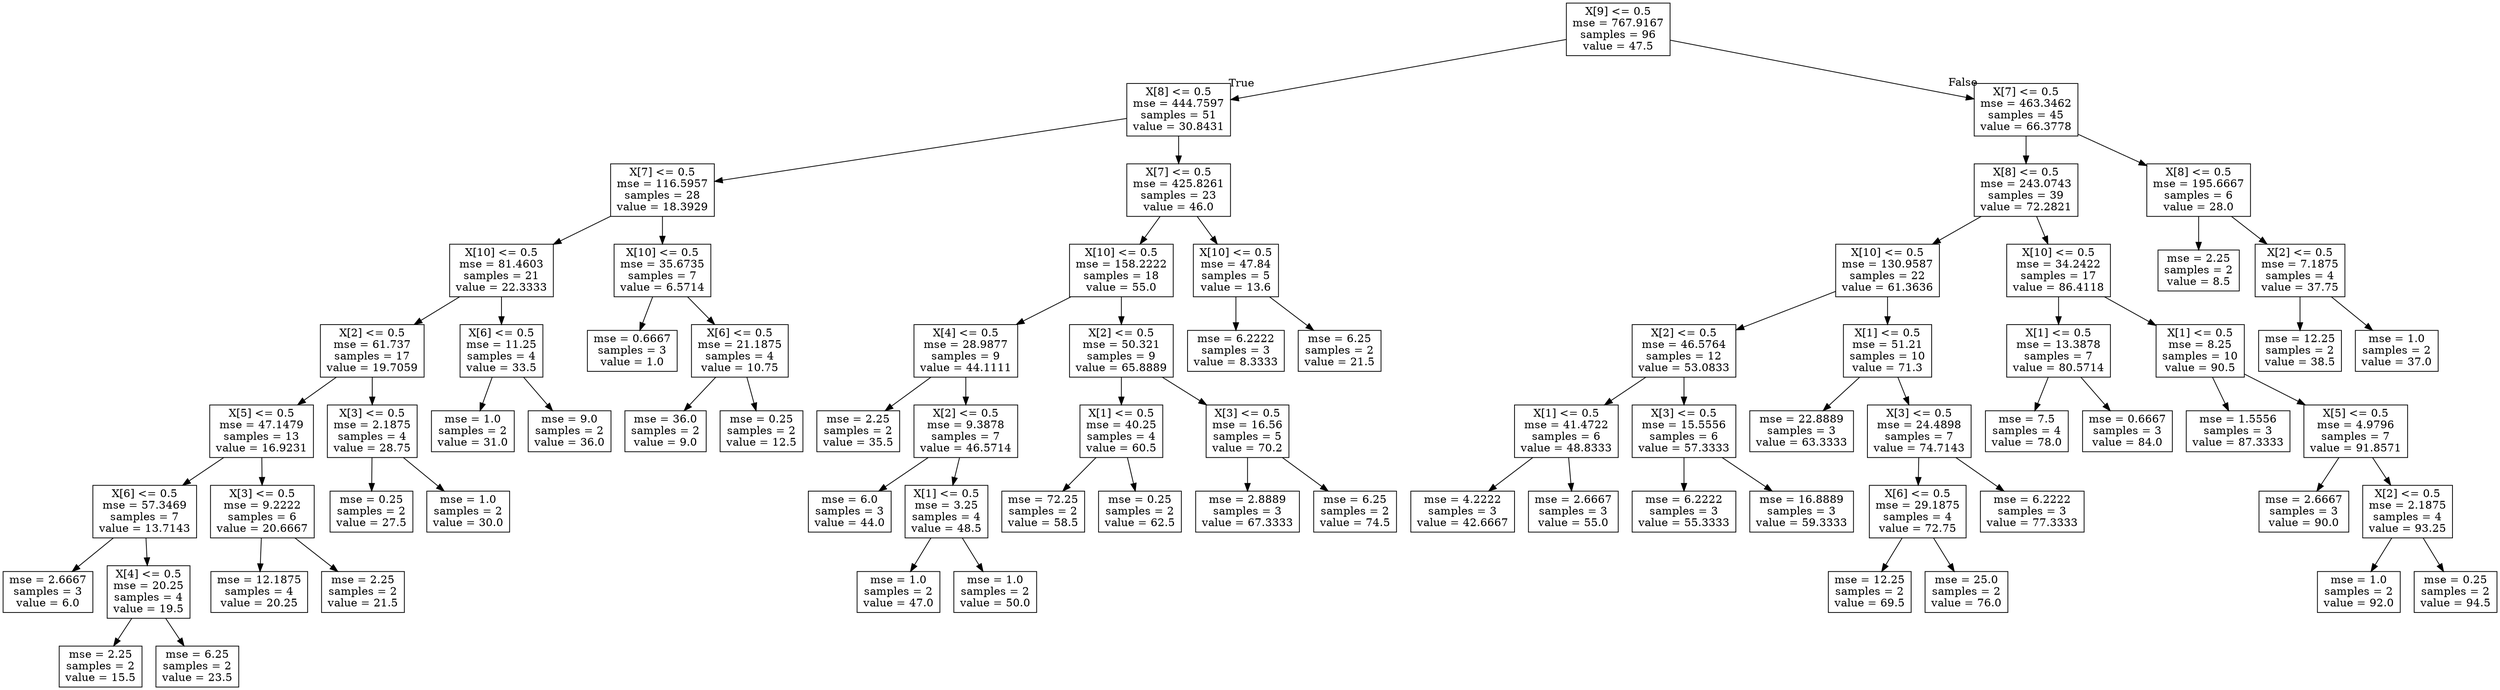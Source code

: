 digraph Tree {
node [shape=box] ;
0 [label="X[9] <= 0.5\nmse = 767.9167\nsamples = 96\nvalue = 47.5"] ;
1 [label="X[8] <= 0.5\nmse = 444.7597\nsamples = 51\nvalue = 30.8431"] ;
0 -> 1 [labeldistance=2.5, labelangle=45, headlabel="True"] ;
2 [label="X[7] <= 0.5\nmse = 116.5957\nsamples = 28\nvalue = 18.3929"] ;
1 -> 2 ;
3 [label="X[10] <= 0.5\nmse = 81.4603\nsamples = 21\nvalue = 22.3333"] ;
2 -> 3 ;
4 [label="X[2] <= 0.5\nmse = 61.737\nsamples = 17\nvalue = 19.7059"] ;
3 -> 4 ;
5 [label="X[5] <= 0.5\nmse = 47.1479\nsamples = 13\nvalue = 16.9231"] ;
4 -> 5 ;
6 [label="X[6] <= 0.5\nmse = 57.3469\nsamples = 7\nvalue = 13.7143"] ;
5 -> 6 ;
7 [label="mse = 2.6667\nsamples = 3\nvalue = 6.0"] ;
6 -> 7 ;
8 [label="X[4] <= 0.5\nmse = 20.25\nsamples = 4\nvalue = 19.5"] ;
6 -> 8 ;
9 [label="mse = 2.25\nsamples = 2\nvalue = 15.5"] ;
8 -> 9 ;
10 [label="mse = 6.25\nsamples = 2\nvalue = 23.5"] ;
8 -> 10 ;
11 [label="X[3] <= 0.5\nmse = 9.2222\nsamples = 6\nvalue = 20.6667"] ;
5 -> 11 ;
12 [label="mse = 12.1875\nsamples = 4\nvalue = 20.25"] ;
11 -> 12 ;
13 [label="mse = 2.25\nsamples = 2\nvalue = 21.5"] ;
11 -> 13 ;
14 [label="X[3] <= 0.5\nmse = 2.1875\nsamples = 4\nvalue = 28.75"] ;
4 -> 14 ;
15 [label="mse = 0.25\nsamples = 2\nvalue = 27.5"] ;
14 -> 15 ;
16 [label="mse = 1.0\nsamples = 2\nvalue = 30.0"] ;
14 -> 16 ;
17 [label="X[6] <= 0.5\nmse = 11.25\nsamples = 4\nvalue = 33.5"] ;
3 -> 17 ;
18 [label="mse = 1.0\nsamples = 2\nvalue = 31.0"] ;
17 -> 18 ;
19 [label="mse = 9.0\nsamples = 2\nvalue = 36.0"] ;
17 -> 19 ;
20 [label="X[10] <= 0.5\nmse = 35.6735\nsamples = 7\nvalue = 6.5714"] ;
2 -> 20 ;
21 [label="mse = 0.6667\nsamples = 3\nvalue = 1.0"] ;
20 -> 21 ;
22 [label="X[6] <= 0.5\nmse = 21.1875\nsamples = 4\nvalue = 10.75"] ;
20 -> 22 ;
23 [label="mse = 36.0\nsamples = 2\nvalue = 9.0"] ;
22 -> 23 ;
24 [label="mse = 0.25\nsamples = 2\nvalue = 12.5"] ;
22 -> 24 ;
25 [label="X[7] <= 0.5\nmse = 425.8261\nsamples = 23\nvalue = 46.0"] ;
1 -> 25 ;
26 [label="X[10] <= 0.5\nmse = 158.2222\nsamples = 18\nvalue = 55.0"] ;
25 -> 26 ;
27 [label="X[4] <= 0.5\nmse = 28.9877\nsamples = 9\nvalue = 44.1111"] ;
26 -> 27 ;
28 [label="mse = 2.25\nsamples = 2\nvalue = 35.5"] ;
27 -> 28 ;
29 [label="X[2] <= 0.5\nmse = 9.3878\nsamples = 7\nvalue = 46.5714"] ;
27 -> 29 ;
30 [label="mse = 6.0\nsamples = 3\nvalue = 44.0"] ;
29 -> 30 ;
31 [label="X[1] <= 0.5\nmse = 3.25\nsamples = 4\nvalue = 48.5"] ;
29 -> 31 ;
32 [label="mse = 1.0\nsamples = 2\nvalue = 47.0"] ;
31 -> 32 ;
33 [label="mse = 1.0\nsamples = 2\nvalue = 50.0"] ;
31 -> 33 ;
34 [label="X[2] <= 0.5\nmse = 50.321\nsamples = 9\nvalue = 65.8889"] ;
26 -> 34 ;
35 [label="X[1] <= 0.5\nmse = 40.25\nsamples = 4\nvalue = 60.5"] ;
34 -> 35 ;
36 [label="mse = 72.25\nsamples = 2\nvalue = 58.5"] ;
35 -> 36 ;
37 [label="mse = 0.25\nsamples = 2\nvalue = 62.5"] ;
35 -> 37 ;
38 [label="X[3] <= 0.5\nmse = 16.56\nsamples = 5\nvalue = 70.2"] ;
34 -> 38 ;
39 [label="mse = 2.8889\nsamples = 3\nvalue = 67.3333"] ;
38 -> 39 ;
40 [label="mse = 6.25\nsamples = 2\nvalue = 74.5"] ;
38 -> 40 ;
41 [label="X[10] <= 0.5\nmse = 47.84\nsamples = 5\nvalue = 13.6"] ;
25 -> 41 ;
42 [label="mse = 6.2222\nsamples = 3\nvalue = 8.3333"] ;
41 -> 42 ;
43 [label="mse = 6.25\nsamples = 2\nvalue = 21.5"] ;
41 -> 43 ;
44 [label="X[7] <= 0.5\nmse = 463.3462\nsamples = 45\nvalue = 66.3778"] ;
0 -> 44 [labeldistance=2.5, labelangle=-45, headlabel="False"] ;
45 [label="X[8] <= 0.5\nmse = 243.0743\nsamples = 39\nvalue = 72.2821"] ;
44 -> 45 ;
46 [label="X[10] <= 0.5\nmse = 130.9587\nsamples = 22\nvalue = 61.3636"] ;
45 -> 46 ;
47 [label="X[2] <= 0.5\nmse = 46.5764\nsamples = 12\nvalue = 53.0833"] ;
46 -> 47 ;
48 [label="X[1] <= 0.5\nmse = 41.4722\nsamples = 6\nvalue = 48.8333"] ;
47 -> 48 ;
49 [label="mse = 4.2222\nsamples = 3\nvalue = 42.6667"] ;
48 -> 49 ;
50 [label="mse = 2.6667\nsamples = 3\nvalue = 55.0"] ;
48 -> 50 ;
51 [label="X[3] <= 0.5\nmse = 15.5556\nsamples = 6\nvalue = 57.3333"] ;
47 -> 51 ;
52 [label="mse = 6.2222\nsamples = 3\nvalue = 55.3333"] ;
51 -> 52 ;
53 [label="mse = 16.8889\nsamples = 3\nvalue = 59.3333"] ;
51 -> 53 ;
54 [label="X[1] <= 0.5\nmse = 51.21\nsamples = 10\nvalue = 71.3"] ;
46 -> 54 ;
55 [label="mse = 22.8889\nsamples = 3\nvalue = 63.3333"] ;
54 -> 55 ;
56 [label="X[3] <= 0.5\nmse = 24.4898\nsamples = 7\nvalue = 74.7143"] ;
54 -> 56 ;
57 [label="X[6] <= 0.5\nmse = 29.1875\nsamples = 4\nvalue = 72.75"] ;
56 -> 57 ;
58 [label="mse = 12.25\nsamples = 2\nvalue = 69.5"] ;
57 -> 58 ;
59 [label="mse = 25.0\nsamples = 2\nvalue = 76.0"] ;
57 -> 59 ;
60 [label="mse = 6.2222\nsamples = 3\nvalue = 77.3333"] ;
56 -> 60 ;
61 [label="X[10] <= 0.5\nmse = 34.2422\nsamples = 17\nvalue = 86.4118"] ;
45 -> 61 ;
62 [label="X[1] <= 0.5\nmse = 13.3878\nsamples = 7\nvalue = 80.5714"] ;
61 -> 62 ;
63 [label="mse = 7.5\nsamples = 4\nvalue = 78.0"] ;
62 -> 63 ;
64 [label="mse = 0.6667\nsamples = 3\nvalue = 84.0"] ;
62 -> 64 ;
65 [label="X[1] <= 0.5\nmse = 8.25\nsamples = 10\nvalue = 90.5"] ;
61 -> 65 ;
66 [label="mse = 1.5556\nsamples = 3\nvalue = 87.3333"] ;
65 -> 66 ;
67 [label="X[5] <= 0.5\nmse = 4.9796\nsamples = 7\nvalue = 91.8571"] ;
65 -> 67 ;
68 [label="mse = 2.6667\nsamples = 3\nvalue = 90.0"] ;
67 -> 68 ;
69 [label="X[2] <= 0.5\nmse = 2.1875\nsamples = 4\nvalue = 93.25"] ;
67 -> 69 ;
70 [label="mse = 1.0\nsamples = 2\nvalue = 92.0"] ;
69 -> 70 ;
71 [label="mse = 0.25\nsamples = 2\nvalue = 94.5"] ;
69 -> 71 ;
72 [label="X[8] <= 0.5\nmse = 195.6667\nsamples = 6\nvalue = 28.0"] ;
44 -> 72 ;
73 [label="mse = 2.25\nsamples = 2\nvalue = 8.5"] ;
72 -> 73 ;
74 [label="X[2] <= 0.5\nmse = 7.1875\nsamples = 4\nvalue = 37.75"] ;
72 -> 74 ;
75 [label="mse = 12.25\nsamples = 2\nvalue = 38.5"] ;
74 -> 75 ;
76 [label="mse = 1.0\nsamples = 2\nvalue = 37.0"] ;
74 -> 76 ;
}